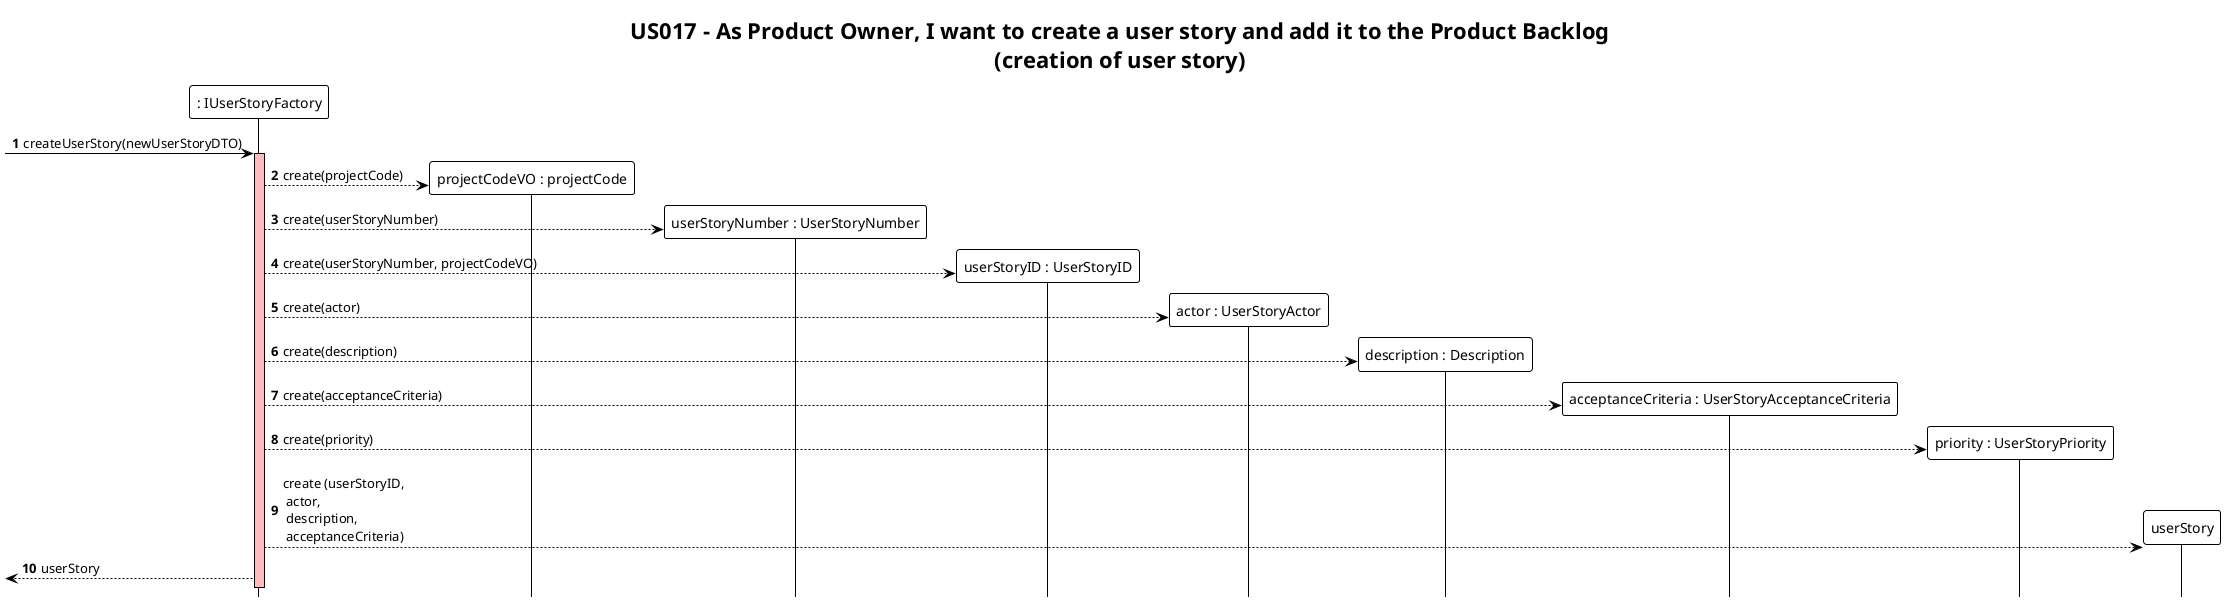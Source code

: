 @startuml
!theme plain
hide footbox
autonumber

skinparam sequence{
LifeLineBackgroundColor #FFBBBB
}

title US017 - As Product Owner, I want to create a user story and add it to the Product Backlog\n(creation of user story)

participant ": IUserStoryFactory" as factory

-> factory : createUserStory(newUserStoryDTO)
activate factory
factory --> "projectCodeVO : projectCode" **: create(projectCode)
factory --> "userStoryNumber : UserStoryNumber" ** : create(userStoryNumber)
factory --> "userStoryID : UserStoryID" ** : create(userStoryNumber, projectCodeVO)
factory --> "actor : UserStoryActor" ** :create(actor)
factory --> "description : Description" ** :create(description)
factory --> "acceptanceCriteria : UserStoryAcceptanceCriteria" ** :create(acceptanceCriteria)
factory --> "priority : UserStoryPriority" ** : create(priority)

factory --> userStory ** :create (userStoryID,\n actor,\n description, \n acceptanceCriteria)

[<-- factory: userStory
@enduml